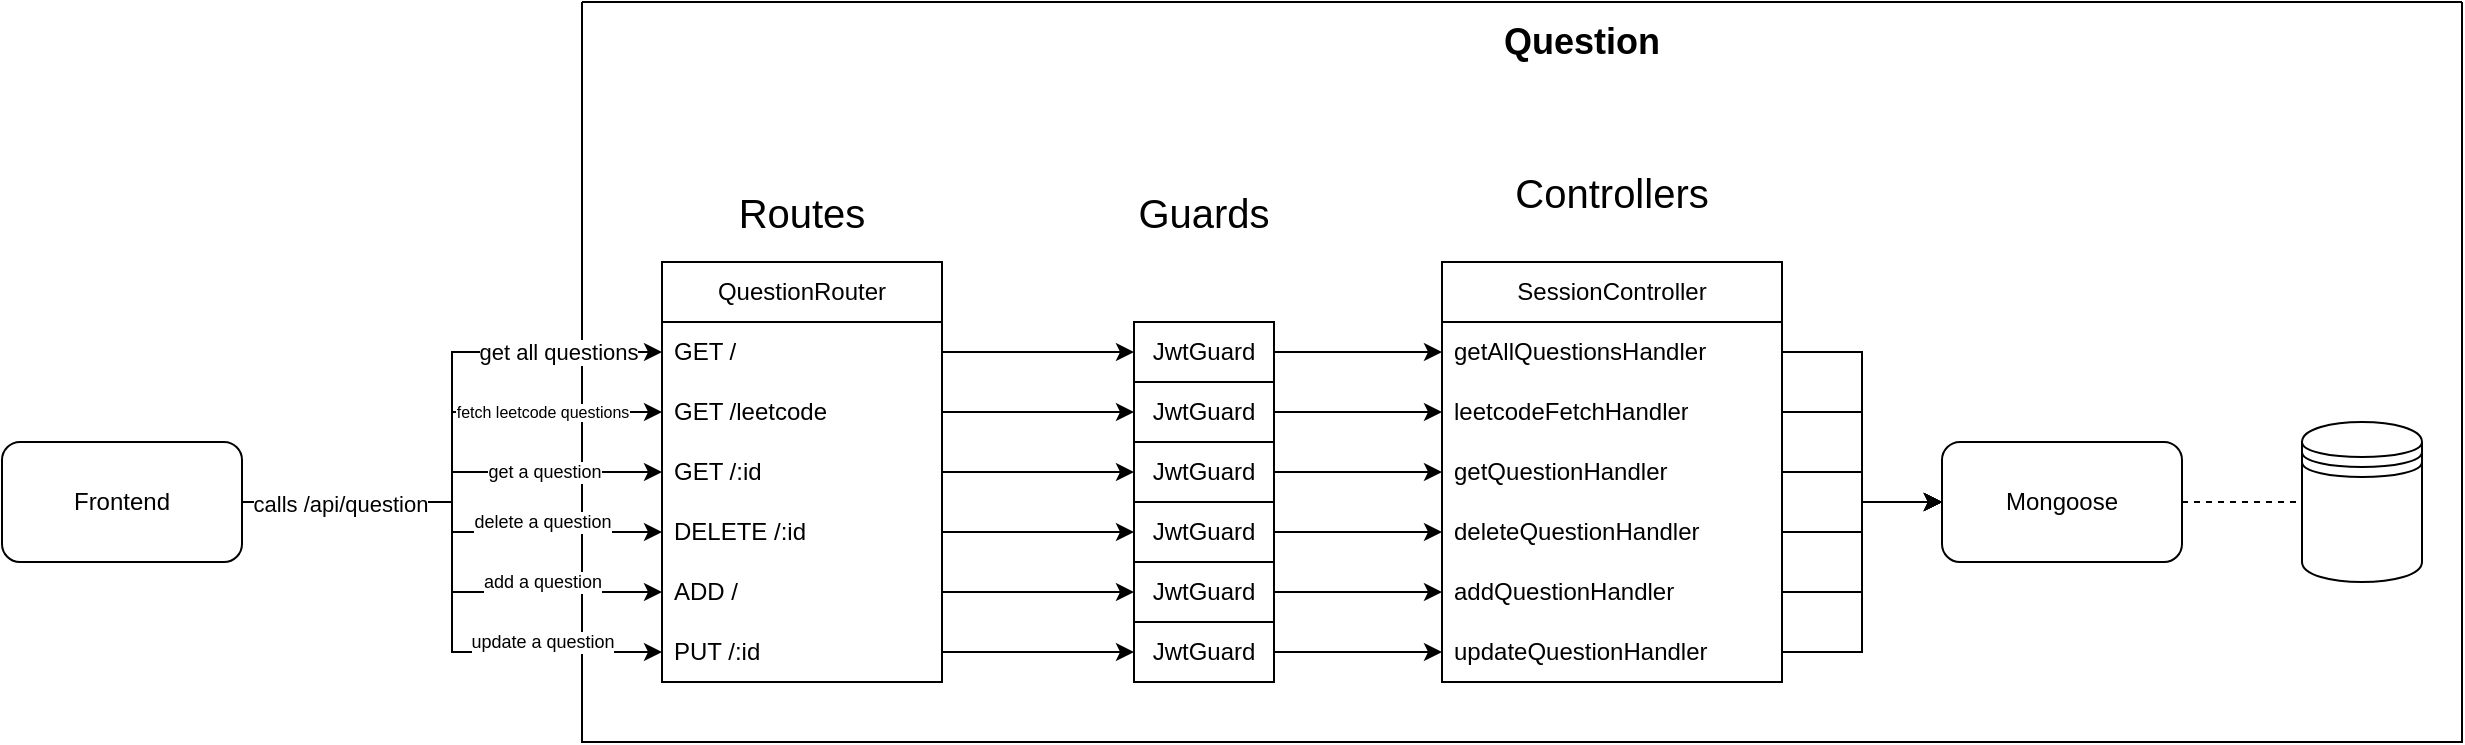 <mxfile version="21.6.8" type="device">
  <diagram name="Page-1" id="UBFzrmvrQRGjzXdU3hLL">
    <mxGraphModel dx="1036" dy="606" grid="1" gridSize="10" guides="1" tooltips="1" connect="1" arrows="1" fold="1" page="1" pageScale="1" pageWidth="827" pageHeight="1169" math="0" shadow="0">
      <root>
        <mxCell id="0" />
        <mxCell id="1" parent="0" />
        <mxCell id="2It3yzgbb8QDD4uzAi2m-1" value="" style="swimlane;startSize=0;fontStyle=0" vertex="1" parent="1">
          <mxGeometry x="350" y="280" width="940" height="370" as="geometry" />
        </mxCell>
        <mxCell id="2It3yzgbb8QDD4uzAi2m-2" value="&lt;font style=&quot;font-size: 18px;&quot;&gt;Question&lt;/font&gt;" style="text;html=1;strokeColor=none;fillColor=none;align=center;verticalAlign=middle;whiteSpace=wrap;rounded=0;labelBorderColor=none;fontStyle=1" vertex="1" parent="2It3yzgbb8QDD4uzAi2m-1">
          <mxGeometry x="460" width="80" height="40" as="geometry" />
        </mxCell>
        <mxCell id="2It3yzgbb8QDD4uzAi2m-3" value="QuestionRouter" style="swimlane;fontStyle=0;childLayout=stackLayout;horizontal=1;startSize=30;horizontalStack=0;resizeParent=1;resizeParentMax=0;resizeLast=0;collapsible=1;marginBottom=0;whiteSpace=wrap;html=1;" vertex="1" parent="2It3yzgbb8QDD4uzAi2m-1">
          <mxGeometry x="40" y="130" width="140" height="210" as="geometry" />
        </mxCell>
        <mxCell id="2It3yzgbb8QDD4uzAi2m-4" value="GET /" style="text;strokeColor=none;fillColor=none;align=left;verticalAlign=middle;spacingLeft=4;spacingRight=4;overflow=hidden;points=[[0,0.5],[1,0.5]];portConstraint=eastwest;rotatable=0;whiteSpace=wrap;html=1;" vertex="1" parent="2It3yzgbb8QDD4uzAi2m-3">
          <mxGeometry y="30" width="140" height="30" as="geometry" />
        </mxCell>
        <mxCell id="2It3yzgbb8QDD4uzAi2m-5" value="GET /leetcode" style="text;strokeColor=none;fillColor=none;align=left;verticalAlign=middle;spacingLeft=4;spacingRight=4;overflow=hidden;points=[[0,0.5],[1,0.5]];portConstraint=eastwest;rotatable=0;whiteSpace=wrap;html=1;" vertex="1" parent="2It3yzgbb8QDD4uzAi2m-3">
          <mxGeometry y="60" width="140" height="30" as="geometry" />
        </mxCell>
        <mxCell id="2It3yzgbb8QDD4uzAi2m-6" value="GET /:id" style="text;strokeColor=none;fillColor=none;align=left;verticalAlign=middle;spacingLeft=4;spacingRight=4;overflow=hidden;points=[[0,0.5],[1,0.5]];portConstraint=eastwest;rotatable=0;whiteSpace=wrap;html=1;" vertex="1" parent="2It3yzgbb8QDD4uzAi2m-3">
          <mxGeometry y="90" width="140" height="30" as="geometry" />
        </mxCell>
        <mxCell id="2It3yzgbb8QDD4uzAi2m-70" value="DELETE /:id" style="text;strokeColor=none;fillColor=none;align=left;verticalAlign=middle;spacingLeft=4;spacingRight=4;overflow=hidden;points=[[0,0.5],[1,0.5]];portConstraint=eastwest;rotatable=0;whiteSpace=wrap;html=1;" vertex="1" parent="2It3yzgbb8QDD4uzAi2m-3">
          <mxGeometry y="120" width="140" height="30" as="geometry" />
        </mxCell>
        <mxCell id="2It3yzgbb8QDD4uzAi2m-71" value="ADD /" style="text;strokeColor=none;fillColor=none;align=left;verticalAlign=middle;spacingLeft=4;spacingRight=4;overflow=hidden;points=[[0,0.5],[1,0.5]];portConstraint=eastwest;rotatable=0;whiteSpace=wrap;html=1;" vertex="1" parent="2It3yzgbb8QDD4uzAi2m-3">
          <mxGeometry y="150" width="140" height="30" as="geometry" />
        </mxCell>
        <mxCell id="2It3yzgbb8QDD4uzAi2m-72" value="PUT /:id" style="text;strokeColor=none;fillColor=none;align=left;verticalAlign=middle;spacingLeft=4;spacingRight=4;overflow=hidden;points=[[0,0.5],[1,0.5]];portConstraint=eastwest;rotatable=0;whiteSpace=wrap;html=1;" vertex="1" parent="2It3yzgbb8QDD4uzAi2m-3">
          <mxGeometry y="180" width="140" height="30" as="geometry" />
        </mxCell>
        <mxCell id="2It3yzgbb8QDD4uzAi2m-7" value="Routes" style="text;html=1;strokeColor=none;fillColor=none;align=center;verticalAlign=middle;whiteSpace=wrap;rounded=0;fontSize=20;" vertex="1" parent="2It3yzgbb8QDD4uzAi2m-1">
          <mxGeometry x="80" y="90" width="60" height="30" as="geometry" />
        </mxCell>
        <mxCell id="2It3yzgbb8QDD4uzAi2m-8" value="Controllers" style="text;html=1;strokeColor=none;fillColor=none;align=center;verticalAlign=middle;whiteSpace=wrap;rounded=0;fontSize=20;" vertex="1" parent="2It3yzgbb8QDD4uzAi2m-1">
          <mxGeometry x="485" y="80" width="60" height="30" as="geometry" />
        </mxCell>
        <mxCell id="2It3yzgbb8QDD4uzAi2m-10" value="SessionController" style="swimlane;fontStyle=0;childLayout=stackLayout;horizontal=1;startSize=30;horizontalStack=0;resizeParent=1;resizeParentMax=0;resizeLast=0;collapsible=1;marginBottom=0;whiteSpace=wrap;html=1;" vertex="1" parent="2It3yzgbb8QDD4uzAi2m-1">
          <mxGeometry x="430" y="130" width="170" height="210" as="geometry" />
        </mxCell>
        <mxCell id="2It3yzgbb8QDD4uzAi2m-11" value="getAllQuestionsHandler" style="text;strokeColor=none;fillColor=none;align=left;verticalAlign=middle;spacingLeft=4;spacingRight=4;overflow=hidden;points=[[0,0.5],[1,0.5]];portConstraint=eastwest;rotatable=0;whiteSpace=wrap;html=1;" vertex="1" parent="2It3yzgbb8QDD4uzAi2m-10">
          <mxGeometry y="30" width="170" height="30" as="geometry" />
        </mxCell>
        <mxCell id="2It3yzgbb8QDD4uzAi2m-12" value="leetcodeFetchHandler" style="text;strokeColor=none;fillColor=none;align=left;verticalAlign=middle;spacingLeft=4;spacingRight=4;overflow=hidden;points=[[0,0.5],[1,0.5]];portConstraint=eastwest;rotatable=0;whiteSpace=wrap;html=1;" vertex="1" parent="2It3yzgbb8QDD4uzAi2m-10">
          <mxGeometry y="60" width="170" height="30" as="geometry" />
        </mxCell>
        <mxCell id="2It3yzgbb8QDD4uzAi2m-13" value="getQuestionHandler" style="text;strokeColor=none;fillColor=none;align=left;verticalAlign=middle;spacingLeft=4;spacingRight=4;overflow=hidden;points=[[0,0.5],[1,0.5]];portConstraint=eastwest;rotatable=0;whiteSpace=wrap;html=1;" vertex="1" parent="2It3yzgbb8QDD4uzAi2m-10">
          <mxGeometry y="90" width="170" height="30" as="geometry" />
        </mxCell>
        <mxCell id="2It3yzgbb8QDD4uzAi2m-87" value="deleteQuestionHandler" style="text;strokeColor=none;fillColor=none;align=left;verticalAlign=middle;spacingLeft=4;spacingRight=4;overflow=hidden;points=[[0,0.5],[1,0.5]];portConstraint=eastwest;rotatable=0;whiteSpace=wrap;html=1;" vertex="1" parent="2It3yzgbb8QDD4uzAi2m-10">
          <mxGeometry y="120" width="170" height="30" as="geometry" />
        </mxCell>
        <mxCell id="2It3yzgbb8QDD4uzAi2m-88" value="addQuestionHandler" style="text;strokeColor=none;fillColor=none;align=left;verticalAlign=middle;spacingLeft=4;spacingRight=4;overflow=hidden;points=[[0,0.5],[1,0.5]];portConstraint=eastwest;rotatable=0;whiteSpace=wrap;html=1;" vertex="1" parent="2It3yzgbb8QDD4uzAi2m-10">
          <mxGeometry y="150" width="170" height="30" as="geometry" />
        </mxCell>
        <mxCell id="2It3yzgbb8QDD4uzAi2m-89" value="updateQuestionHandler" style="text;strokeColor=none;fillColor=none;align=left;verticalAlign=middle;spacingLeft=4;spacingRight=4;overflow=hidden;points=[[0,0.5],[1,0.5]];portConstraint=eastwest;rotatable=0;whiteSpace=wrap;html=1;" vertex="1" parent="2It3yzgbb8QDD4uzAi2m-10">
          <mxGeometry y="180" width="170" height="30" as="geometry" />
        </mxCell>
        <mxCell id="2It3yzgbb8QDD4uzAi2m-26" value="Guards" style="text;html=1;strokeColor=none;fillColor=none;align=center;verticalAlign=middle;whiteSpace=wrap;rounded=0;fontSize=20;" vertex="1" parent="2It3yzgbb8QDD4uzAi2m-1">
          <mxGeometry x="281" y="90" width="60" height="30" as="geometry" />
        </mxCell>
        <mxCell id="2It3yzgbb8QDD4uzAi2m-27" style="edgeStyle=orthogonalEdgeStyle;rounded=0;orthogonalLoop=1;jettySize=auto;html=1;entryX=0;entryY=0.5;entryDx=0;entryDy=0;" edge="1" parent="2It3yzgbb8QDD4uzAi2m-1" source="2It3yzgbb8QDD4uzAi2m-28" target="2It3yzgbb8QDD4uzAi2m-11">
          <mxGeometry relative="1" as="geometry">
            <mxPoint x="296" y="175" as="targetPoint" />
          </mxGeometry>
        </mxCell>
        <mxCell id="2It3yzgbb8QDD4uzAi2m-28" value="JwtGuard" style="rounded=0;whiteSpace=wrap;html=1;" vertex="1" parent="2It3yzgbb8QDD4uzAi2m-1">
          <mxGeometry x="276" y="160" width="70" height="30" as="geometry" />
        </mxCell>
        <mxCell id="2It3yzgbb8QDD4uzAi2m-31" style="edgeStyle=orthogonalEdgeStyle;rounded=0;orthogonalLoop=1;jettySize=auto;html=1;entryX=0;entryY=0.5;entryDx=0;entryDy=0;" edge="1" parent="2It3yzgbb8QDD4uzAi2m-1" source="2It3yzgbb8QDD4uzAi2m-4" target="2It3yzgbb8QDD4uzAi2m-28">
          <mxGeometry relative="1" as="geometry" />
        </mxCell>
        <mxCell id="2It3yzgbb8QDD4uzAi2m-33" style="edgeStyle=orthogonalEdgeStyle;rounded=0;orthogonalLoop=1;jettySize=auto;html=1;" edge="1" parent="2It3yzgbb8QDD4uzAi2m-1" source="2It3yzgbb8QDD4uzAi2m-34" target="2It3yzgbb8QDD4uzAi2m-13">
          <mxGeometry relative="1" as="geometry">
            <mxPoint x="296" y="245" as="targetPoint" />
          </mxGeometry>
        </mxCell>
        <mxCell id="2It3yzgbb8QDD4uzAi2m-34" value="JwtGuard" style="rounded=0;whiteSpace=wrap;html=1;" vertex="1" parent="2It3yzgbb8QDD4uzAi2m-1">
          <mxGeometry x="276" y="220" width="70" height="30" as="geometry" />
        </mxCell>
        <mxCell id="2It3yzgbb8QDD4uzAi2m-37" style="edgeStyle=orthogonalEdgeStyle;rounded=0;orthogonalLoop=1;jettySize=auto;html=1;entryX=0;entryY=0.5;entryDx=0;entryDy=0;" edge="1" parent="2It3yzgbb8QDD4uzAi2m-1" source="2It3yzgbb8QDD4uzAi2m-6" target="2It3yzgbb8QDD4uzAi2m-34">
          <mxGeometry relative="1" as="geometry" />
        </mxCell>
        <mxCell id="2It3yzgbb8QDD4uzAi2m-75" style="edgeStyle=orthogonalEdgeStyle;rounded=0;orthogonalLoop=1;jettySize=auto;html=1;entryX=0;entryY=0.5;entryDx=0;entryDy=0;" edge="1" parent="2It3yzgbb8QDD4uzAi2m-1" source="2It3yzgbb8QDD4uzAi2m-73" target="2It3yzgbb8QDD4uzAi2m-12">
          <mxGeometry relative="1" as="geometry" />
        </mxCell>
        <mxCell id="2It3yzgbb8QDD4uzAi2m-73" value="JwtGuard" style="rounded=0;whiteSpace=wrap;html=1;" vertex="1" parent="2It3yzgbb8QDD4uzAi2m-1">
          <mxGeometry x="276" y="190" width="70" height="30" as="geometry" />
        </mxCell>
        <mxCell id="2It3yzgbb8QDD4uzAi2m-74" style="edgeStyle=orthogonalEdgeStyle;rounded=0;orthogonalLoop=1;jettySize=auto;html=1;" edge="1" parent="2It3yzgbb8QDD4uzAi2m-1" source="2It3yzgbb8QDD4uzAi2m-5" target="2It3yzgbb8QDD4uzAi2m-73">
          <mxGeometry relative="1" as="geometry" />
        </mxCell>
        <mxCell id="2It3yzgbb8QDD4uzAi2m-90" style="edgeStyle=orthogonalEdgeStyle;rounded=0;orthogonalLoop=1;jettySize=auto;html=1;entryX=0;entryY=0.5;entryDx=0;entryDy=0;" edge="1" parent="2It3yzgbb8QDD4uzAi2m-1" source="2It3yzgbb8QDD4uzAi2m-80" target="2It3yzgbb8QDD4uzAi2m-87">
          <mxGeometry relative="1" as="geometry" />
        </mxCell>
        <mxCell id="2It3yzgbb8QDD4uzAi2m-80" value="JwtGuard" style="rounded=0;whiteSpace=wrap;html=1;" vertex="1" parent="2It3yzgbb8QDD4uzAi2m-1">
          <mxGeometry x="276" y="250" width="70" height="30" as="geometry" />
        </mxCell>
        <mxCell id="2It3yzgbb8QDD4uzAi2m-91" style="edgeStyle=orthogonalEdgeStyle;rounded=0;orthogonalLoop=1;jettySize=auto;html=1;entryX=0;entryY=0.5;entryDx=0;entryDy=0;" edge="1" parent="2It3yzgbb8QDD4uzAi2m-1" source="2It3yzgbb8QDD4uzAi2m-81" target="2It3yzgbb8QDD4uzAi2m-88">
          <mxGeometry relative="1" as="geometry" />
        </mxCell>
        <mxCell id="2It3yzgbb8QDD4uzAi2m-81" value="JwtGuard" style="rounded=0;whiteSpace=wrap;html=1;" vertex="1" parent="2It3yzgbb8QDD4uzAi2m-1">
          <mxGeometry x="276" y="280" width="70" height="30" as="geometry" />
        </mxCell>
        <mxCell id="2It3yzgbb8QDD4uzAi2m-92" style="edgeStyle=orthogonalEdgeStyle;rounded=0;orthogonalLoop=1;jettySize=auto;html=1;entryX=0;entryY=0.5;entryDx=0;entryDy=0;" edge="1" parent="2It3yzgbb8QDD4uzAi2m-1" source="2It3yzgbb8QDD4uzAi2m-82" target="2It3yzgbb8QDD4uzAi2m-89">
          <mxGeometry relative="1" as="geometry" />
        </mxCell>
        <mxCell id="2It3yzgbb8QDD4uzAi2m-82" value="JwtGuard" style="rounded=0;whiteSpace=wrap;html=1;" vertex="1" parent="2It3yzgbb8QDD4uzAi2m-1">
          <mxGeometry x="276" y="310" width="70" height="30" as="geometry" />
        </mxCell>
        <mxCell id="2It3yzgbb8QDD4uzAi2m-83" value="" style="edgeStyle=orthogonalEdgeStyle;rounded=0;orthogonalLoop=1;jettySize=auto;html=1;entryX=0;entryY=0.5;entryDx=0;entryDy=0;" edge="1" parent="2It3yzgbb8QDD4uzAi2m-1" source="2It3yzgbb8QDD4uzAi2m-70" target="2It3yzgbb8QDD4uzAi2m-80">
          <mxGeometry relative="1" as="geometry" />
        </mxCell>
        <mxCell id="2It3yzgbb8QDD4uzAi2m-84" value="" style="edgeStyle=orthogonalEdgeStyle;rounded=0;orthogonalLoop=1;jettySize=auto;html=1;entryX=0;entryY=0.5;entryDx=0;entryDy=0;" edge="1" parent="2It3yzgbb8QDD4uzAi2m-1" source="2It3yzgbb8QDD4uzAi2m-71" target="2It3yzgbb8QDD4uzAi2m-81">
          <mxGeometry relative="1" as="geometry" />
        </mxCell>
        <mxCell id="2It3yzgbb8QDD4uzAi2m-86" style="edgeStyle=orthogonalEdgeStyle;rounded=0;orthogonalLoop=1;jettySize=auto;html=1;entryX=0;entryY=0.5;entryDx=0;entryDy=0;" edge="1" parent="2It3yzgbb8QDD4uzAi2m-1" source="2It3yzgbb8QDD4uzAi2m-72" target="2It3yzgbb8QDD4uzAi2m-82">
          <mxGeometry relative="1" as="geometry" />
        </mxCell>
        <mxCell id="2It3yzgbb8QDD4uzAi2m-57" value="" style="shape=datastore;whiteSpace=wrap;html=1;movable=1;resizable=1;rotatable=1;deletable=1;editable=1;locked=0;connectable=1;" vertex="1" parent="2It3yzgbb8QDD4uzAi2m-1">
          <mxGeometry x="860" y="210" width="60" height="80" as="geometry" />
        </mxCell>
        <mxCell id="2It3yzgbb8QDD4uzAi2m-58" value="" style="shape=image;imageAspect=0;aspect=fixed;verticalLabelPosition=bottom;verticalAlign=top;image=https://www.strongdm.com/hubfs/21126185/Technology%20Images/603c5eb831820c3ce6a8f057_603a1586fa052d17fc2a6929_MongoDBAtlas.png;movable=1;resizable=1;rotatable=1;deletable=1;editable=1;locked=0;connectable=1;" vertex="1" parent="2It3yzgbb8QDD4uzAi2m-1">
          <mxGeometry x="871" y="240" width="40" height="40" as="geometry" />
        </mxCell>
        <mxCell id="2It3yzgbb8QDD4uzAi2m-100" style="edgeStyle=orthogonalEdgeStyle;rounded=0;orthogonalLoop=1;jettySize=auto;html=1;entryX=0;entryY=0.5;entryDx=0;entryDy=0;" edge="1" parent="2It3yzgbb8QDD4uzAi2m-1" source="2It3yzgbb8QDD4uzAi2m-88" target="2It3yzgbb8QDD4uzAi2m-102">
          <mxGeometry relative="1" as="geometry" />
        </mxCell>
        <mxCell id="2It3yzgbb8QDD4uzAi2m-107" style="edgeStyle=orthogonalEdgeStyle;rounded=0;orthogonalLoop=1;jettySize=auto;html=1;entryX=0;entryY=0.5;entryDx=0;entryDy=0;" edge="1" parent="2It3yzgbb8QDD4uzAi2m-1" source="2It3yzgbb8QDD4uzAi2m-11" target="2It3yzgbb8QDD4uzAi2m-102">
          <mxGeometry relative="1" as="geometry" />
        </mxCell>
        <mxCell id="2It3yzgbb8QDD4uzAi2m-108" style="edgeStyle=orthogonalEdgeStyle;rounded=0;orthogonalLoop=1;jettySize=auto;html=1;entryX=0;entryY=0.5;entryDx=0;entryDy=0;" edge="1" parent="2It3yzgbb8QDD4uzAi2m-1" source="2It3yzgbb8QDD4uzAi2m-12" target="2It3yzgbb8QDD4uzAi2m-102">
          <mxGeometry relative="1" as="geometry" />
        </mxCell>
        <mxCell id="2It3yzgbb8QDD4uzAi2m-109" style="edgeStyle=orthogonalEdgeStyle;rounded=0;orthogonalLoop=1;jettySize=auto;html=1;entryX=0;entryY=0.5;entryDx=0;entryDy=0;" edge="1" parent="2It3yzgbb8QDD4uzAi2m-1" source="2It3yzgbb8QDD4uzAi2m-13" target="2It3yzgbb8QDD4uzAi2m-102">
          <mxGeometry relative="1" as="geometry" />
        </mxCell>
        <mxCell id="2It3yzgbb8QDD4uzAi2m-104" value="" style="group" vertex="1" connectable="0" parent="2It3yzgbb8QDD4uzAi2m-1">
          <mxGeometry x="680" y="220" width="120" height="60" as="geometry" />
        </mxCell>
        <mxCell id="2It3yzgbb8QDD4uzAi2m-105" value="" style="group" vertex="1" connectable="0" parent="2It3yzgbb8QDD4uzAi2m-104">
          <mxGeometry width="120" height="60" as="geometry" />
        </mxCell>
        <mxCell id="2It3yzgbb8QDD4uzAi2m-102" value="Mongoose" style="rounded=1;whiteSpace=wrap;html=1;" vertex="1" parent="2It3yzgbb8QDD4uzAi2m-105">
          <mxGeometry width="120" height="60" as="geometry" />
        </mxCell>
        <mxCell id="2It3yzgbb8QDD4uzAi2m-103" value="" style="shape=image;imageAspect=0;aspect=fixed;verticalLabelPosition=bottom;verticalAlign=top;image=https://mongoosejs.com/docs/images/mongoose5_62x30_transparent.png;" vertex="1" parent="2It3yzgbb8QDD4uzAi2m-105">
          <mxGeometry x="34.5" y="35.32" width="51" height="24.68" as="geometry" />
        </mxCell>
        <mxCell id="2It3yzgbb8QDD4uzAi2m-110" style="edgeStyle=orthogonalEdgeStyle;rounded=0;orthogonalLoop=1;jettySize=auto;html=1;entryX=0;entryY=0.5;entryDx=0;entryDy=0;" edge="1" parent="2It3yzgbb8QDD4uzAi2m-1" source="2It3yzgbb8QDD4uzAi2m-87" target="2It3yzgbb8QDD4uzAi2m-102">
          <mxGeometry relative="1" as="geometry" />
        </mxCell>
        <mxCell id="2It3yzgbb8QDD4uzAi2m-111" style="edgeStyle=orthogonalEdgeStyle;rounded=0;orthogonalLoop=1;jettySize=auto;html=1;entryX=0;entryY=0.5;entryDx=0;entryDy=0;" edge="1" parent="2It3yzgbb8QDD4uzAi2m-1" source="2It3yzgbb8QDD4uzAi2m-89" target="2It3yzgbb8QDD4uzAi2m-102">
          <mxGeometry relative="1" as="geometry" />
        </mxCell>
        <mxCell id="2It3yzgbb8QDD4uzAi2m-112" value="" style="endArrow=none;dashed=1;html=1;rounded=0;entryX=0;entryY=0.5;entryDx=0;entryDy=0;exitX=1;exitY=0.5;exitDx=0;exitDy=0;" edge="1" parent="2It3yzgbb8QDD4uzAi2m-1" source="2It3yzgbb8QDD4uzAi2m-102" target="2It3yzgbb8QDD4uzAi2m-57">
          <mxGeometry width="50" height="50" relative="1" as="geometry">
            <mxPoint x="770" y="260" as="sourcePoint" />
            <mxPoint x="820" y="210" as="targetPoint" />
          </mxGeometry>
        </mxCell>
        <mxCell id="2It3yzgbb8QDD4uzAi2m-65" style="edgeStyle=orthogonalEdgeStyle;rounded=0;orthogonalLoop=1;jettySize=auto;html=1;entryX=0;entryY=0.5;entryDx=0;entryDy=0;exitX=1;exitY=0.5;exitDx=0;exitDy=0;" edge="1" parent="1" source="2It3yzgbb8QDD4uzAi2m-50" target="2It3yzgbb8QDD4uzAi2m-4">
          <mxGeometry relative="1" as="geometry">
            <mxPoint x="200" y="455" as="targetPoint" />
          </mxGeometry>
        </mxCell>
        <mxCell id="2It3yzgbb8QDD4uzAi2m-121" value="get all questions" style="edgeLabel;html=1;align=center;verticalAlign=middle;resizable=0;points=[];" vertex="1" connectable="0" parent="2It3yzgbb8QDD4uzAi2m-65">
          <mxGeometry x="0.63" relative="1" as="geometry">
            <mxPoint as="offset" />
          </mxGeometry>
        </mxCell>
        <mxCell id="2It3yzgbb8QDD4uzAi2m-113" style="edgeStyle=orthogonalEdgeStyle;rounded=0;orthogonalLoop=1;jettySize=auto;html=1;entryX=0;entryY=0.5;entryDx=0;entryDy=0;" edge="1" parent="1" source="2It3yzgbb8QDD4uzAi2m-50" target="2It3yzgbb8QDD4uzAi2m-5">
          <mxGeometry relative="1" as="geometry" />
        </mxCell>
        <mxCell id="2It3yzgbb8QDD4uzAi2m-122" value="fetch leetcode questions" style="edgeLabel;html=1;align=center;verticalAlign=middle;resizable=0;points=[];fontSize=8;" vertex="1" connectable="0" parent="2It3yzgbb8QDD4uzAi2m-113">
          <mxGeometry x="0.377" y="2" relative="1" as="geometry">
            <mxPoint x="19" y="2" as="offset" />
          </mxGeometry>
        </mxCell>
        <mxCell id="2It3yzgbb8QDD4uzAi2m-114" style="edgeStyle=orthogonalEdgeStyle;rounded=0;orthogonalLoop=1;jettySize=auto;html=1;entryX=0;entryY=0.5;entryDx=0;entryDy=0;" edge="1" parent="1" source="2It3yzgbb8QDD4uzAi2m-50" target="2It3yzgbb8QDD4uzAi2m-6">
          <mxGeometry relative="1" as="geometry" />
        </mxCell>
        <mxCell id="2It3yzgbb8QDD4uzAi2m-123" value="get a question" style="edgeLabel;html=1;align=center;verticalAlign=middle;resizable=0;points=[];fontSize=9;" vertex="1" connectable="0" parent="2It3yzgbb8QDD4uzAi2m-114">
          <mxGeometry x="0.452" y="-1" relative="1" as="geometry">
            <mxPoint x="2" y="-1" as="offset" />
          </mxGeometry>
        </mxCell>
        <mxCell id="2It3yzgbb8QDD4uzAi2m-115" style="edgeStyle=orthogonalEdgeStyle;rounded=0;orthogonalLoop=1;jettySize=auto;html=1;entryX=0;entryY=0.5;entryDx=0;entryDy=0;" edge="1" parent="1" source="2It3yzgbb8QDD4uzAi2m-50" target="2It3yzgbb8QDD4uzAi2m-70">
          <mxGeometry relative="1" as="geometry" />
        </mxCell>
        <mxCell id="2It3yzgbb8QDD4uzAi2m-116" style="edgeStyle=orthogonalEdgeStyle;rounded=0;orthogonalLoop=1;jettySize=auto;html=1;entryX=0;entryY=0.5;entryDx=0;entryDy=0;exitX=1;exitY=0.5;exitDx=0;exitDy=0;" edge="1" parent="1" source="2It3yzgbb8QDD4uzAi2m-50" target="2It3yzgbb8QDD4uzAi2m-71">
          <mxGeometry relative="1" as="geometry" />
        </mxCell>
        <mxCell id="2It3yzgbb8QDD4uzAi2m-117" style="edgeStyle=orthogonalEdgeStyle;rounded=0;orthogonalLoop=1;jettySize=auto;html=1;entryX=0;entryY=0.5;entryDx=0;entryDy=0;exitX=1;exitY=0.5;exitDx=0;exitDy=0;" edge="1" parent="1" source="2It3yzgbb8QDD4uzAi2m-50" target="2It3yzgbb8QDD4uzAi2m-72">
          <mxGeometry relative="1" as="geometry" />
        </mxCell>
        <mxCell id="2It3yzgbb8QDD4uzAi2m-118" value="calls /api/question" style="edgeLabel;html=1;align=center;verticalAlign=middle;resizable=0;points=[];" vertex="1" connectable="0" parent="2It3yzgbb8QDD4uzAi2m-117">
          <mxGeometry x="-0.653" y="-1" relative="1" as="geometry">
            <mxPoint x="-1" as="offset" />
          </mxGeometry>
        </mxCell>
        <mxCell id="2It3yzgbb8QDD4uzAi2m-50" value="Frontend" style="rounded=1;whiteSpace=wrap;html=1;" vertex="1" parent="1">
          <mxGeometry x="60" y="500" width="120" height="60" as="geometry" />
        </mxCell>
        <mxCell id="2It3yzgbb8QDD4uzAi2m-125" value="delete a question" style="edgeLabel;html=1;align=center;verticalAlign=middle;resizable=0;points=[];fontSize=9;" vertex="1" connectable="0" parent="1">
          <mxGeometry x="330.0" y="540.0" as="geometry" />
        </mxCell>
        <mxCell id="2It3yzgbb8QDD4uzAi2m-126" value="add a question" style="edgeLabel;html=1;align=center;verticalAlign=middle;resizable=0;points=[];fontSize=9;" vertex="1" connectable="0" parent="1">
          <mxGeometry x="330.0" y="570.0" as="geometry" />
        </mxCell>
        <mxCell id="2It3yzgbb8QDD4uzAi2m-127" value="update a question" style="edgeLabel;html=1;align=center;verticalAlign=middle;resizable=0;points=[];fontSize=9;" vertex="1" connectable="0" parent="1">
          <mxGeometry x="330.0" y="600.0" as="geometry" />
        </mxCell>
      </root>
    </mxGraphModel>
  </diagram>
</mxfile>

